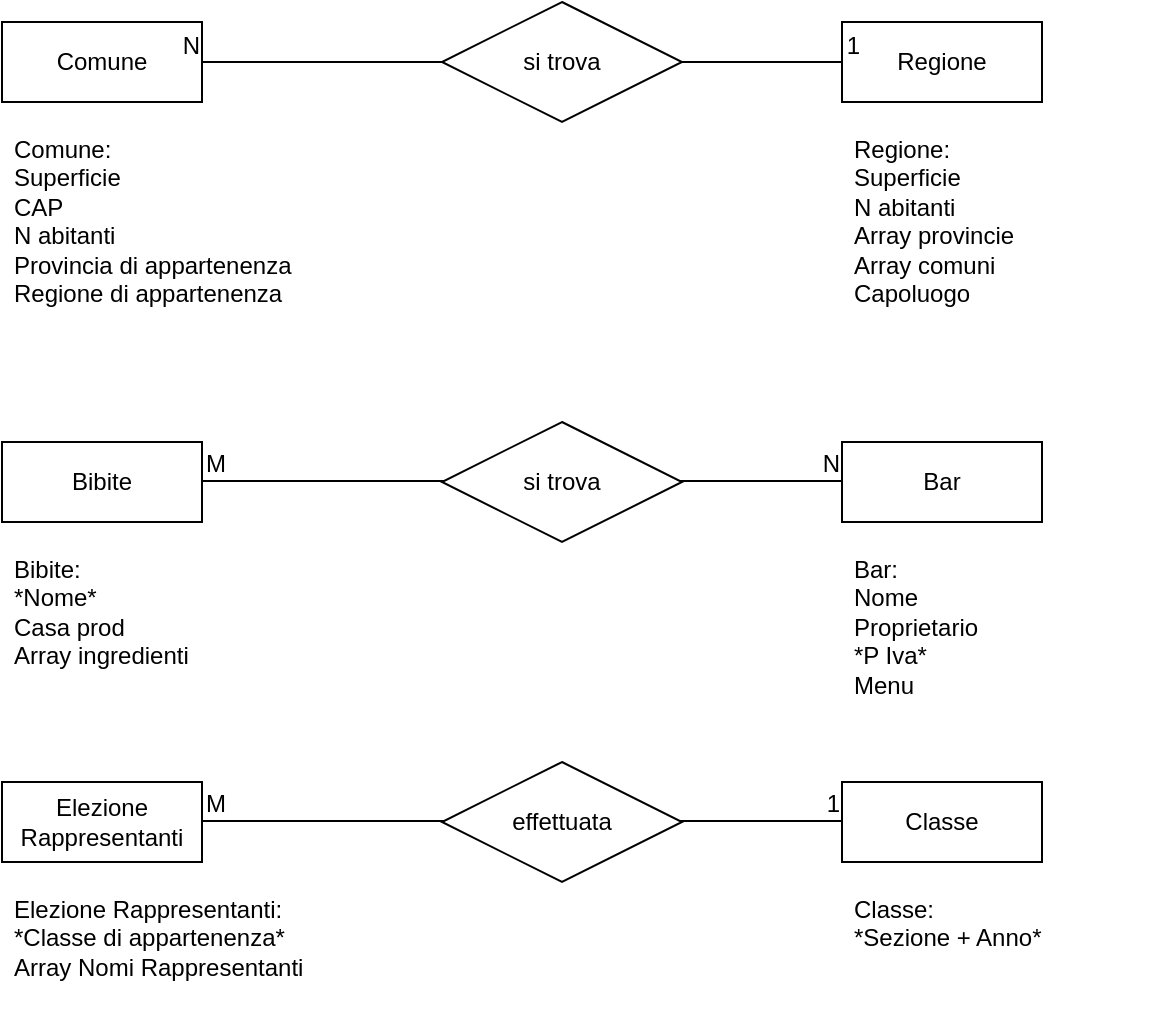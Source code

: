 <mxfile version="24.7.17">
  <diagram id="R2lEEEUBdFMjLlhIrx00" name="Page-1">
    <mxGraphModel dx="1434" dy="772" grid="1" gridSize="10" guides="1" tooltips="1" connect="1" arrows="1" fold="1" page="1" pageScale="1" pageWidth="850" pageHeight="1100" math="0" shadow="0" extFonts="Permanent Marker^https://fonts.googleapis.com/css?family=Permanent+Marker">
      <root>
        <mxCell id="0" />
        <mxCell id="1" parent="0" />
        <mxCell id="KINWoWAg_GiYiKx88e6P-1" value="Comune" style="whiteSpace=wrap;html=1;align=center;" vertex="1" parent="1">
          <mxGeometry x="160" y="80" width="100" height="40" as="geometry" />
        </mxCell>
        <mxCell id="KINWoWAg_GiYiKx88e6P-2" value="si trova" style="shape=rhombus;perimeter=rhombusPerimeter;whiteSpace=wrap;html=1;align=center;" vertex="1" parent="1">
          <mxGeometry x="380" y="70" width="120" height="60" as="geometry" />
        </mxCell>
        <mxCell id="KINWoWAg_GiYiKx88e6P-3" value="Regione" style="whiteSpace=wrap;html=1;align=center;" vertex="1" parent="1">
          <mxGeometry x="580" y="80" width="100" height="40" as="geometry" />
        </mxCell>
        <mxCell id="KINWoWAg_GiYiKx88e6P-4" value="" style="endArrow=none;html=1;rounded=0;exitX=1;exitY=0.5;exitDx=0;exitDy=0;entryX=0;entryY=0.5;entryDx=0;entryDy=0;" edge="1" parent="1" source="KINWoWAg_GiYiKx88e6P-2" target="KINWoWAg_GiYiKx88e6P-3">
          <mxGeometry relative="1" as="geometry">
            <mxPoint x="420" y="400" as="sourcePoint" />
            <mxPoint x="580" y="400" as="targetPoint" />
          </mxGeometry>
        </mxCell>
        <mxCell id="KINWoWAg_GiYiKx88e6P-5" value="1" style="resizable=0;html=1;whiteSpace=wrap;align=right;verticalAlign=bottom;" connectable="0" vertex="1" parent="KINWoWAg_GiYiKx88e6P-4">
          <mxGeometry x="1" relative="1" as="geometry">
            <mxPoint x="10" as="offset" />
          </mxGeometry>
        </mxCell>
        <mxCell id="KINWoWAg_GiYiKx88e6P-6" value="" style="endArrow=none;html=1;rounded=0;exitX=1;exitY=0.5;exitDx=0;exitDy=0;entryX=0;entryY=0.5;entryDx=0;entryDy=0;" edge="1" parent="1" source="KINWoWAg_GiYiKx88e6P-1" target="KINWoWAg_GiYiKx88e6P-2">
          <mxGeometry relative="1" as="geometry">
            <mxPoint x="420" y="400" as="sourcePoint" />
            <mxPoint x="580" y="400" as="targetPoint" />
          </mxGeometry>
        </mxCell>
        <mxCell id="KINWoWAg_GiYiKx88e6P-7" value="N" style="resizable=0;html=1;whiteSpace=wrap;align=right;verticalAlign=bottom;" connectable="0" vertex="1" parent="KINWoWAg_GiYiKx88e6P-6">
          <mxGeometry x="1" relative="1" as="geometry">
            <mxPoint x="-120" as="offset" />
          </mxGeometry>
        </mxCell>
        <mxCell id="KINWoWAg_GiYiKx88e6P-8" value="Comune:&lt;div&gt;Superficie&lt;/div&gt;&lt;div&gt;CAP&lt;/div&gt;&lt;div&gt;N abitanti&lt;/div&gt;&lt;div&gt;Provincia di appartenenza&lt;/div&gt;&lt;div&gt;Regione di appartenenza&lt;/div&gt;" style="text;strokeColor=none;fillColor=none;spacingLeft=4;spacingRight=4;overflow=hidden;rotatable=0;points=[[0,0.5],[1,0.5]];portConstraint=eastwest;fontSize=12;whiteSpace=wrap;html=1;" vertex="1" parent="1">
          <mxGeometry x="160" y="130" width="160" height="100" as="geometry" />
        </mxCell>
        <mxCell id="KINWoWAg_GiYiKx88e6P-9" value="Regione:&lt;div&gt;Superficie&lt;/div&gt;&lt;div&gt;N abitanti&lt;/div&gt;&lt;div&gt;Array provincie&lt;/div&gt;&lt;div&gt;Array comuni&lt;/div&gt;&lt;div&gt;Capoluogo&lt;/div&gt;" style="text;strokeColor=none;fillColor=none;spacingLeft=4;spacingRight=4;overflow=hidden;rotatable=0;points=[[0,0.5],[1,0.5]];portConstraint=eastwest;fontSize=12;whiteSpace=wrap;html=1;" vertex="1" parent="1">
          <mxGeometry x="580" y="130" width="160" height="100" as="geometry" />
        </mxCell>
        <mxCell id="KINWoWAg_GiYiKx88e6P-10" value="Bibite" style="whiteSpace=wrap;html=1;align=center;" vertex="1" parent="1">
          <mxGeometry x="160" y="290" width="100" height="40" as="geometry" />
        </mxCell>
        <mxCell id="KINWoWAg_GiYiKx88e6P-12" value="Bar" style="whiteSpace=wrap;html=1;align=center;" vertex="1" parent="1">
          <mxGeometry x="580" y="290" width="100" height="40" as="geometry" />
        </mxCell>
        <mxCell id="KINWoWAg_GiYiKx88e6P-17" value="Bibite:&lt;div&gt;*Nome*&lt;/div&gt;&lt;div&gt;Casa prod&lt;/div&gt;&lt;div&gt;Array ingredienti&lt;/div&gt;" style="text;strokeColor=none;fillColor=none;spacingLeft=4;spacingRight=4;overflow=hidden;rotatable=0;points=[[0,0.5],[1,0.5]];portConstraint=eastwest;fontSize=12;whiteSpace=wrap;html=1;" vertex="1" parent="1">
          <mxGeometry x="160" y="340" width="160" height="70" as="geometry" />
        </mxCell>
        <mxCell id="KINWoWAg_GiYiKx88e6P-18" value="Bar:&lt;div&gt;Nome&lt;/div&gt;&lt;div&gt;Proprietario&lt;/div&gt;&lt;div&gt;*P Iva*&lt;/div&gt;&lt;div&gt;Menu&lt;/div&gt;" style="text;strokeColor=none;fillColor=none;spacingLeft=4;spacingRight=4;overflow=hidden;rotatable=0;points=[[0,0.5],[1,0.5]];portConstraint=eastwest;fontSize=12;whiteSpace=wrap;html=1;" vertex="1" parent="1">
          <mxGeometry x="580" y="340" width="160" height="100" as="geometry" />
        </mxCell>
        <mxCell id="KINWoWAg_GiYiKx88e6P-19" value="" style="endArrow=none;html=1;rounded=0;exitX=1;exitY=0.5;exitDx=0;exitDy=0;" edge="1" parent="1">
          <mxGeometry relative="1" as="geometry">
            <mxPoint x="260" y="309.5" as="sourcePoint" />
            <mxPoint x="580" y="309.5" as="targetPoint" />
          </mxGeometry>
        </mxCell>
        <mxCell id="KINWoWAg_GiYiKx88e6P-20" value="M" style="resizable=0;html=1;whiteSpace=wrap;align=left;verticalAlign=bottom;" connectable="0" vertex="1" parent="KINWoWAg_GiYiKx88e6P-19">
          <mxGeometry x="-1" relative="1" as="geometry" />
        </mxCell>
        <mxCell id="KINWoWAg_GiYiKx88e6P-21" value="N" style="resizable=0;html=1;whiteSpace=wrap;align=right;verticalAlign=bottom;" connectable="0" vertex="1" parent="KINWoWAg_GiYiKx88e6P-19">
          <mxGeometry x="1" relative="1" as="geometry" />
        </mxCell>
        <mxCell id="KINWoWAg_GiYiKx88e6P-11" value="si trova" style="shape=rhombus;perimeter=rhombusPerimeter;whiteSpace=wrap;html=1;align=center;" vertex="1" parent="1">
          <mxGeometry x="380" y="280" width="120" height="60" as="geometry" />
        </mxCell>
        <mxCell id="KINWoWAg_GiYiKx88e6P-22" value="Elezione Rappresentanti" style="whiteSpace=wrap;html=1;align=center;" vertex="1" parent="1">
          <mxGeometry x="160" y="460" width="100" height="40" as="geometry" />
        </mxCell>
        <mxCell id="KINWoWAg_GiYiKx88e6P-23" value="Classe" style="whiteSpace=wrap;html=1;align=center;" vertex="1" parent="1">
          <mxGeometry x="580" y="460" width="100" height="40" as="geometry" />
        </mxCell>
        <mxCell id="KINWoWAg_GiYiKx88e6P-24" value="Elezione Rappresentanti:&lt;div&gt;*Classe di appartenenza*&lt;br&gt;&lt;div&gt;Array Nomi Rappresentanti&lt;/div&gt;&lt;/div&gt;" style="text;strokeColor=none;fillColor=none;spacingLeft=4;spacingRight=4;overflow=hidden;rotatable=0;points=[[0,0.5],[1,0.5]];portConstraint=eastwest;fontSize=12;whiteSpace=wrap;html=1;" vertex="1" parent="1">
          <mxGeometry x="160" y="510" width="160" height="60" as="geometry" />
        </mxCell>
        <mxCell id="KINWoWAg_GiYiKx88e6P-25" value="Classe:&lt;div&gt;*Sezione + Anno*&lt;/div&gt;" style="text;strokeColor=none;fillColor=none;spacingLeft=4;spacingRight=4;overflow=hidden;rotatable=0;points=[[0,0.5],[1,0.5]];portConstraint=eastwest;fontSize=12;whiteSpace=wrap;html=1;" vertex="1" parent="1">
          <mxGeometry x="580" y="510" width="160" height="50" as="geometry" />
        </mxCell>
        <mxCell id="KINWoWAg_GiYiKx88e6P-26" value="" style="endArrow=none;html=1;rounded=0;exitX=1;exitY=0.5;exitDx=0;exitDy=0;" edge="1" parent="1">
          <mxGeometry relative="1" as="geometry">
            <mxPoint x="260" y="479.5" as="sourcePoint" />
            <mxPoint x="580" y="479.5" as="targetPoint" />
          </mxGeometry>
        </mxCell>
        <mxCell id="KINWoWAg_GiYiKx88e6P-27" value="M" style="resizable=0;html=1;whiteSpace=wrap;align=left;verticalAlign=bottom;" connectable="0" vertex="1" parent="KINWoWAg_GiYiKx88e6P-26">
          <mxGeometry x="-1" relative="1" as="geometry" />
        </mxCell>
        <mxCell id="KINWoWAg_GiYiKx88e6P-28" value="1" style="resizable=0;html=1;whiteSpace=wrap;align=right;verticalAlign=bottom;" connectable="0" vertex="1" parent="KINWoWAg_GiYiKx88e6P-26">
          <mxGeometry x="1" relative="1" as="geometry" />
        </mxCell>
        <mxCell id="KINWoWAg_GiYiKx88e6P-29" value="effettuata" style="shape=rhombus;perimeter=rhombusPerimeter;whiteSpace=wrap;html=1;align=center;" vertex="1" parent="1">
          <mxGeometry x="380" y="450" width="120" height="60" as="geometry" />
        </mxCell>
      </root>
    </mxGraphModel>
  </diagram>
</mxfile>
